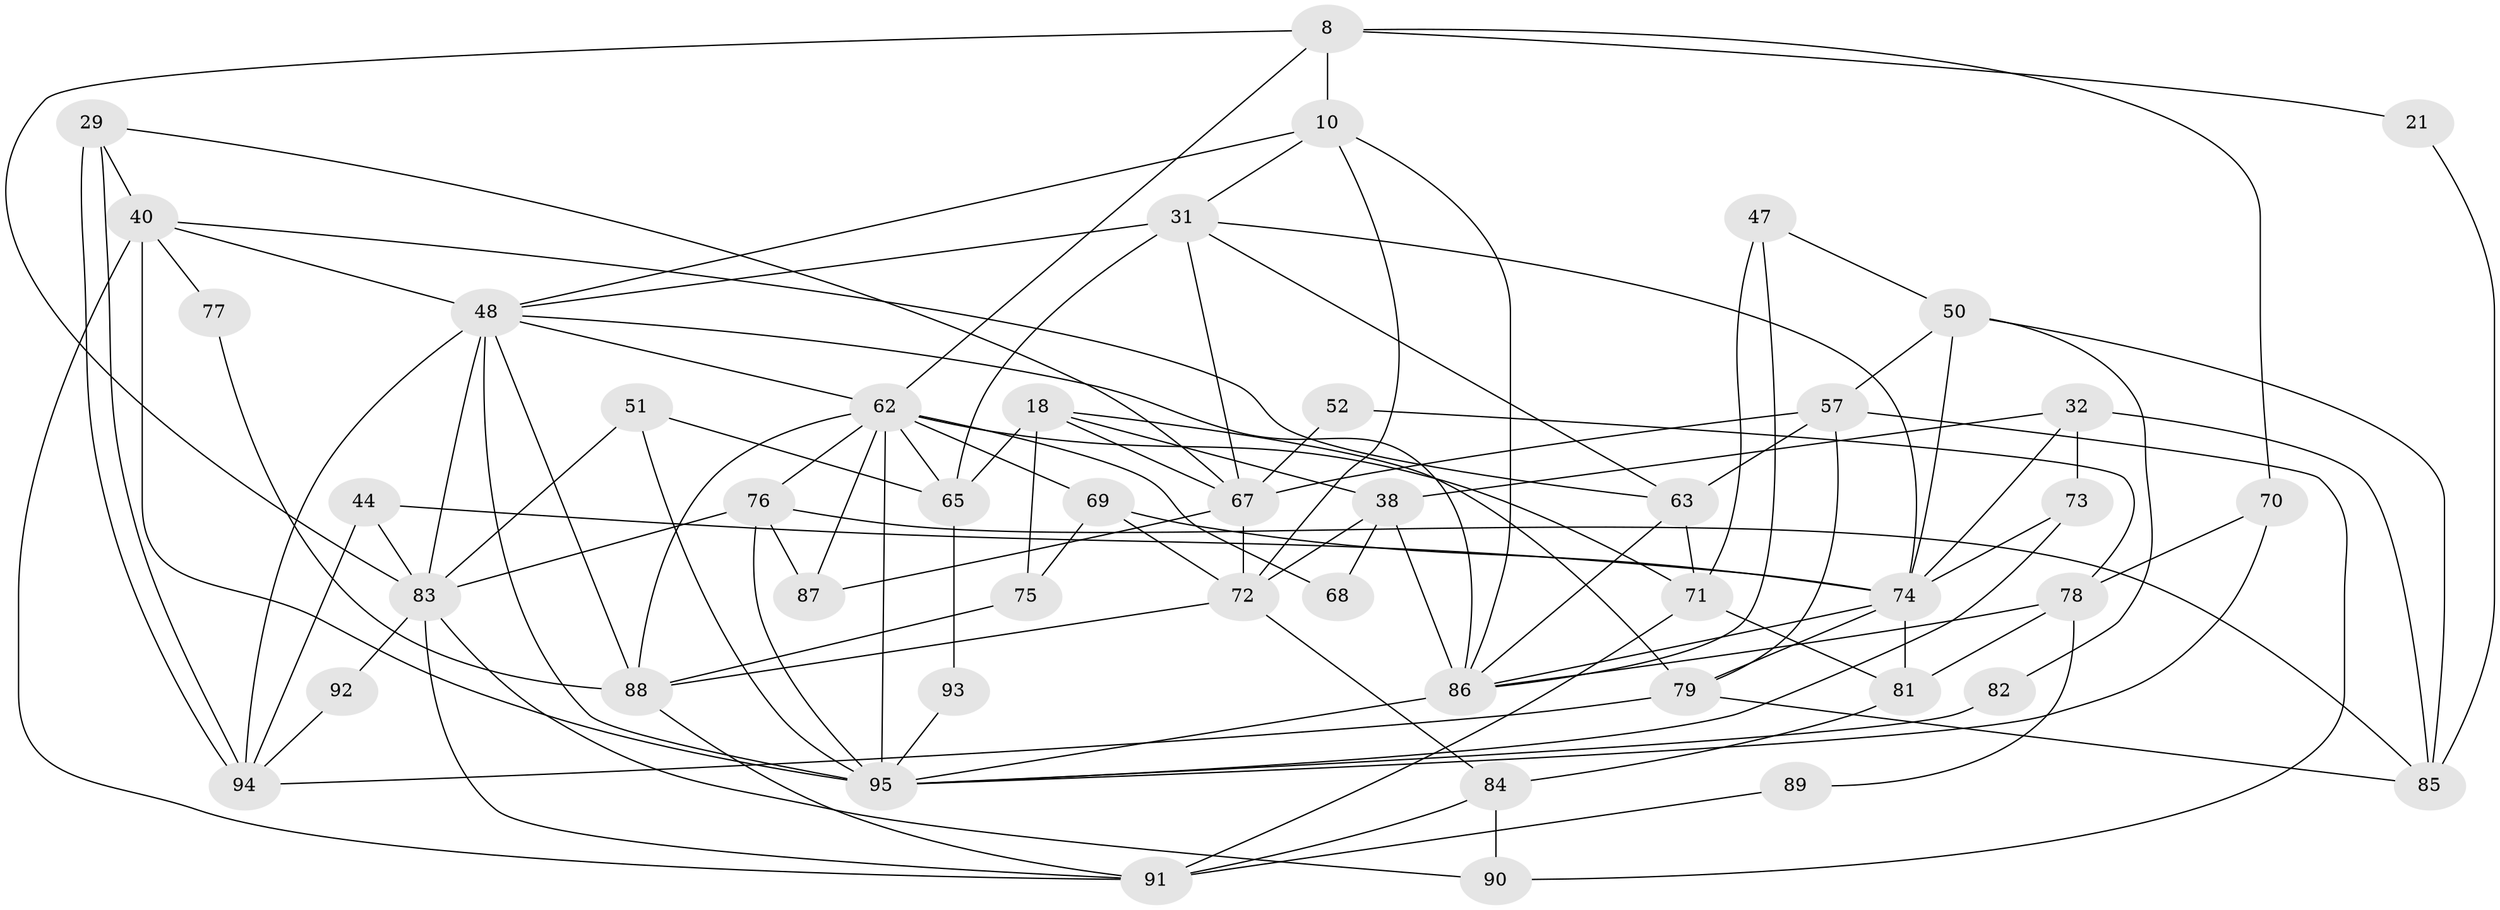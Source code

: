 // original degree distribution, {5: 0.17894736842105263, 3: 0.25263157894736843, 2: 0.16842105263157894, 6: 0.12631578947368421, 4: 0.22105263157894736, 7: 0.05263157894736842}
// Generated by graph-tools (version 1.1) at 2025/50/03/09/25 04:50:15]
// undirected, 47 vertices, 111 edges
graph export_dot {
graph [start="1"]
  node [color=gray90,style=filled];
  8;
  10 [super="+5"];
  18 [super="+9"];
  21;
  29;
  31;
  32;
  38;
  40;
  44;
  47;
  48 [super="+2+34"];
  50;
  51;
  52;
  57 [super="+23+45"];
  62 [super="+1+49+60"];
  63 [super="+58"];
  65 [super="+46"];
  67 [super="+12+20"];
  68;
  69;
  70 [super="+53"];
  71;
  72 [super="+56"];
  73 [super="+3"];
  74 [super="+59+37"];
  75;
  76 [super="+24"];
  77;
  78;
  79 [super="+15+4"];
  81 [super="+42"];
  82;
  83 [super="+19"];
  84;
  85 [super="+61"];
  86 [super="+64"];
  87;
  88 [super="+33+66"];
  89;
  90;
  91 [super="+27"];
  92;
  93;
  94 [super="+55"];
  95 [super="+39+80"];
  8 -- 10 [weight=2];
  8 -- 83;
  8 -- 21;
  8 -- 62;
  8 -- 70;
  10 -- 31;
  10 -- 86;
  10 -- 48;
  10 -- 72;
  18 -- 65;
  18 -- 38;
  18 -- 75;
  18 -- 67;
  18 -- 79;
  21 -- 85;
  29 -- 40;
  29 -- 94 [weight=2];
  29 -- 94;
  29 -- 67 [weight=2];
  31 -- 67 [weight=2];
  31 -- 48;
  31 -- 74;
  31 -- 65;
  31 -- 63;
  32 -- 73 [weight=2];
  32 -- 38;
  32 -- 74;
  32 -- 85;
  38 -- 86;
  38 -- 68;
  38 -- 72;
  40 -- 91 [weight=2];
  40 -- 63;
  40 -- 77;
  40 -- 48;
  40 -- 95;
  44 -- 94;
  44 -- 74 [weight=2];
  44 -- 83;
  47 -- 50;
  47 -- 71;
  47 -- 86;
  48 -- 94 [weight=2];
  48 -- 83 [weight=2];
  48 -- 88;
  48 -- 86;
  48 -- 95 [weight=2];
  48 -- 62;
  50 -- 82;
  50 -- 85 [weight=2];
  50 -- 74 [weight=2];
  50 -- 57;
  51 -- 65;
  51 -- 83;
  51 -- 95;
  52 -- 67;
  52 -- 78;
  57 -- 67 [weight=2];
  57 -- 63;
  57 -- 90;
  57 -- 79;
  62 -- 69;
  62 -- 71;
  62 -- 95 [weight=3];
  62 -- 65 [weight=3];
  62 -- 76;
  62 -- 68;
  62 -- 87;
  62 -- 88;
  63 -- 86;
  63 -- 71;
  65 -- 93;
  67 -- 87 [weight=2];
  67 -- 72;
  69 -- 75;
  69 -- 74;
  69 -- 72;
  70 -- 78;
  70 -- 95;
  71 -- 81 [weight=2];
  71 -- 91;
  72 -- 84 [weight=2];
  72 -- 88 [weight=2];
  73 -- 74;
  73 -- 95;
  74 -- 81;
  74 -- 79;
  74 -- 86 [weight=3];
  75 -- 88;
  76 -- 87 [weight=2];
  76 -- 85;
  76 -- 83;
  76 -- 95;
  77 -- 88;
  78 -- 81;
  78 -- 89;
  78 -- 86;
  79 -- 94 [weight=2];
  79 -- 85;
  81 -- 84;
  82 -- 95;
  83 -- 91;
  83 -- 90;
  83 -- 92;
  84 -- 91 [weight=2];
  84 -- 90;
  86 -- 95 [weight=3];
  88 -- 91;
  89 -- 91;
  92 -- 94 [weight=2];
  93 -- 95;
}
